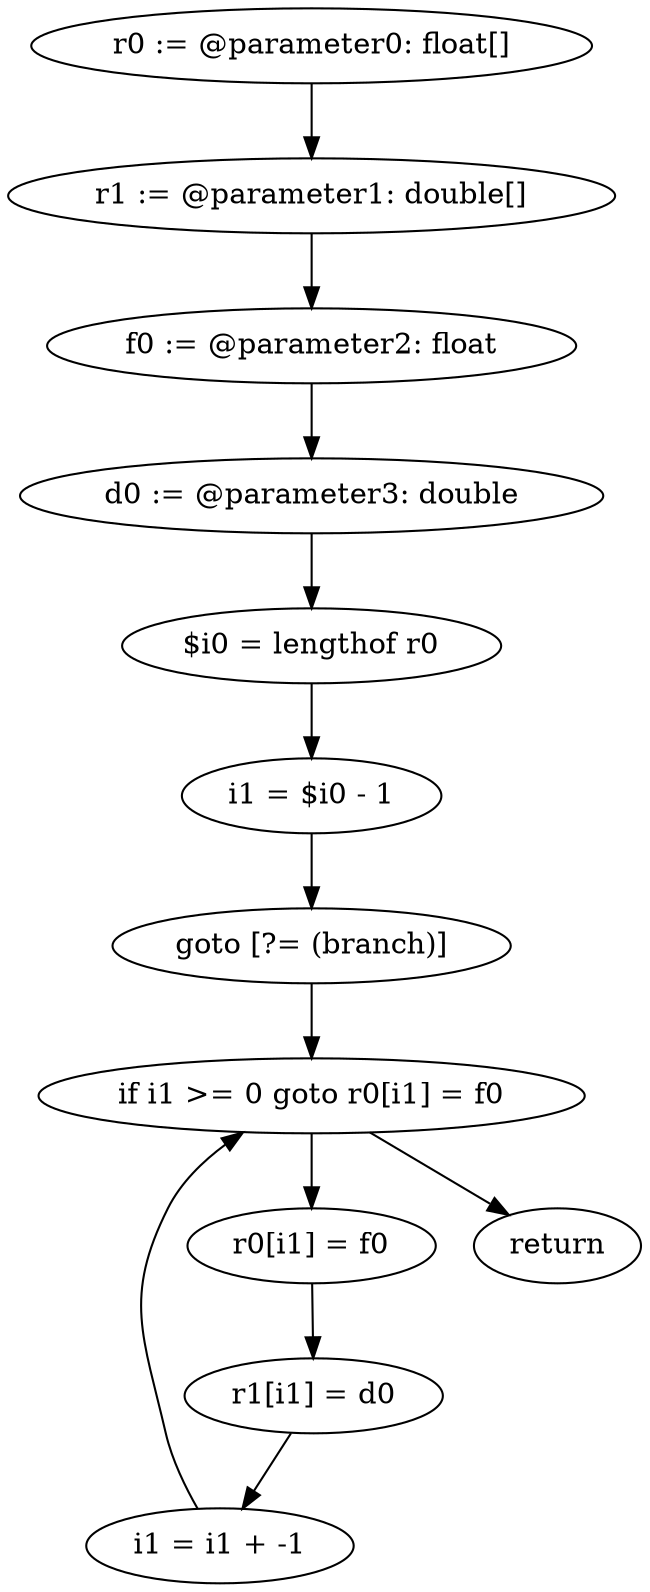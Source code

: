 digraph "unitGraph" {
    "r0 := @parameter0: float[]"
    "r1 := @parameter1: double[]"
    "f0 := @parameter2: float"
    "d0 := @parameter3: double"
    "$i0 = lengthof r0"
    "i1 = $i0 - 1"
    "goto [?= (branch)]"
    "r0[i1] = f0"
    "r1[i1] = d0"
    "i1 = i1 + -1"
    "if i1 >= 0 goto r0[i1] = f0"
    "return"
    "r0 := @parameter0: float[]"->"r1 := @parameter1: double[]";
    "r1 := @parameter1: double[]"->"f0 := @parameter2: float";
    "f0 := @parameter2: float"->"d0 := @parameter3: double";
    "d0 := @parameter3: double"->"$i0 = lengthof r0";
    "$i0 = lengthof r0"->"i1 = $i0 - 1";
    "i1 = $i0 - 1"->"goto [?= (branch)]";
    "goto [?= (branch)]"->"if i1 >= 0 goto r0[i1] = f0";
    "r0[i1] = f0"->"r1[i1] = d0";
    "r1[i1] = d0"->"i1 = i1 + -1";
    "i1 = i1 + -1"->"if i1 >= 0 goto r0[i1] = f0";
    "if i1 >= 0 goto r0[i1] = f0"->"return";
    "if i1 >= 0 goto r0[i1] = f0"->"r0[i1] = f0";
}
